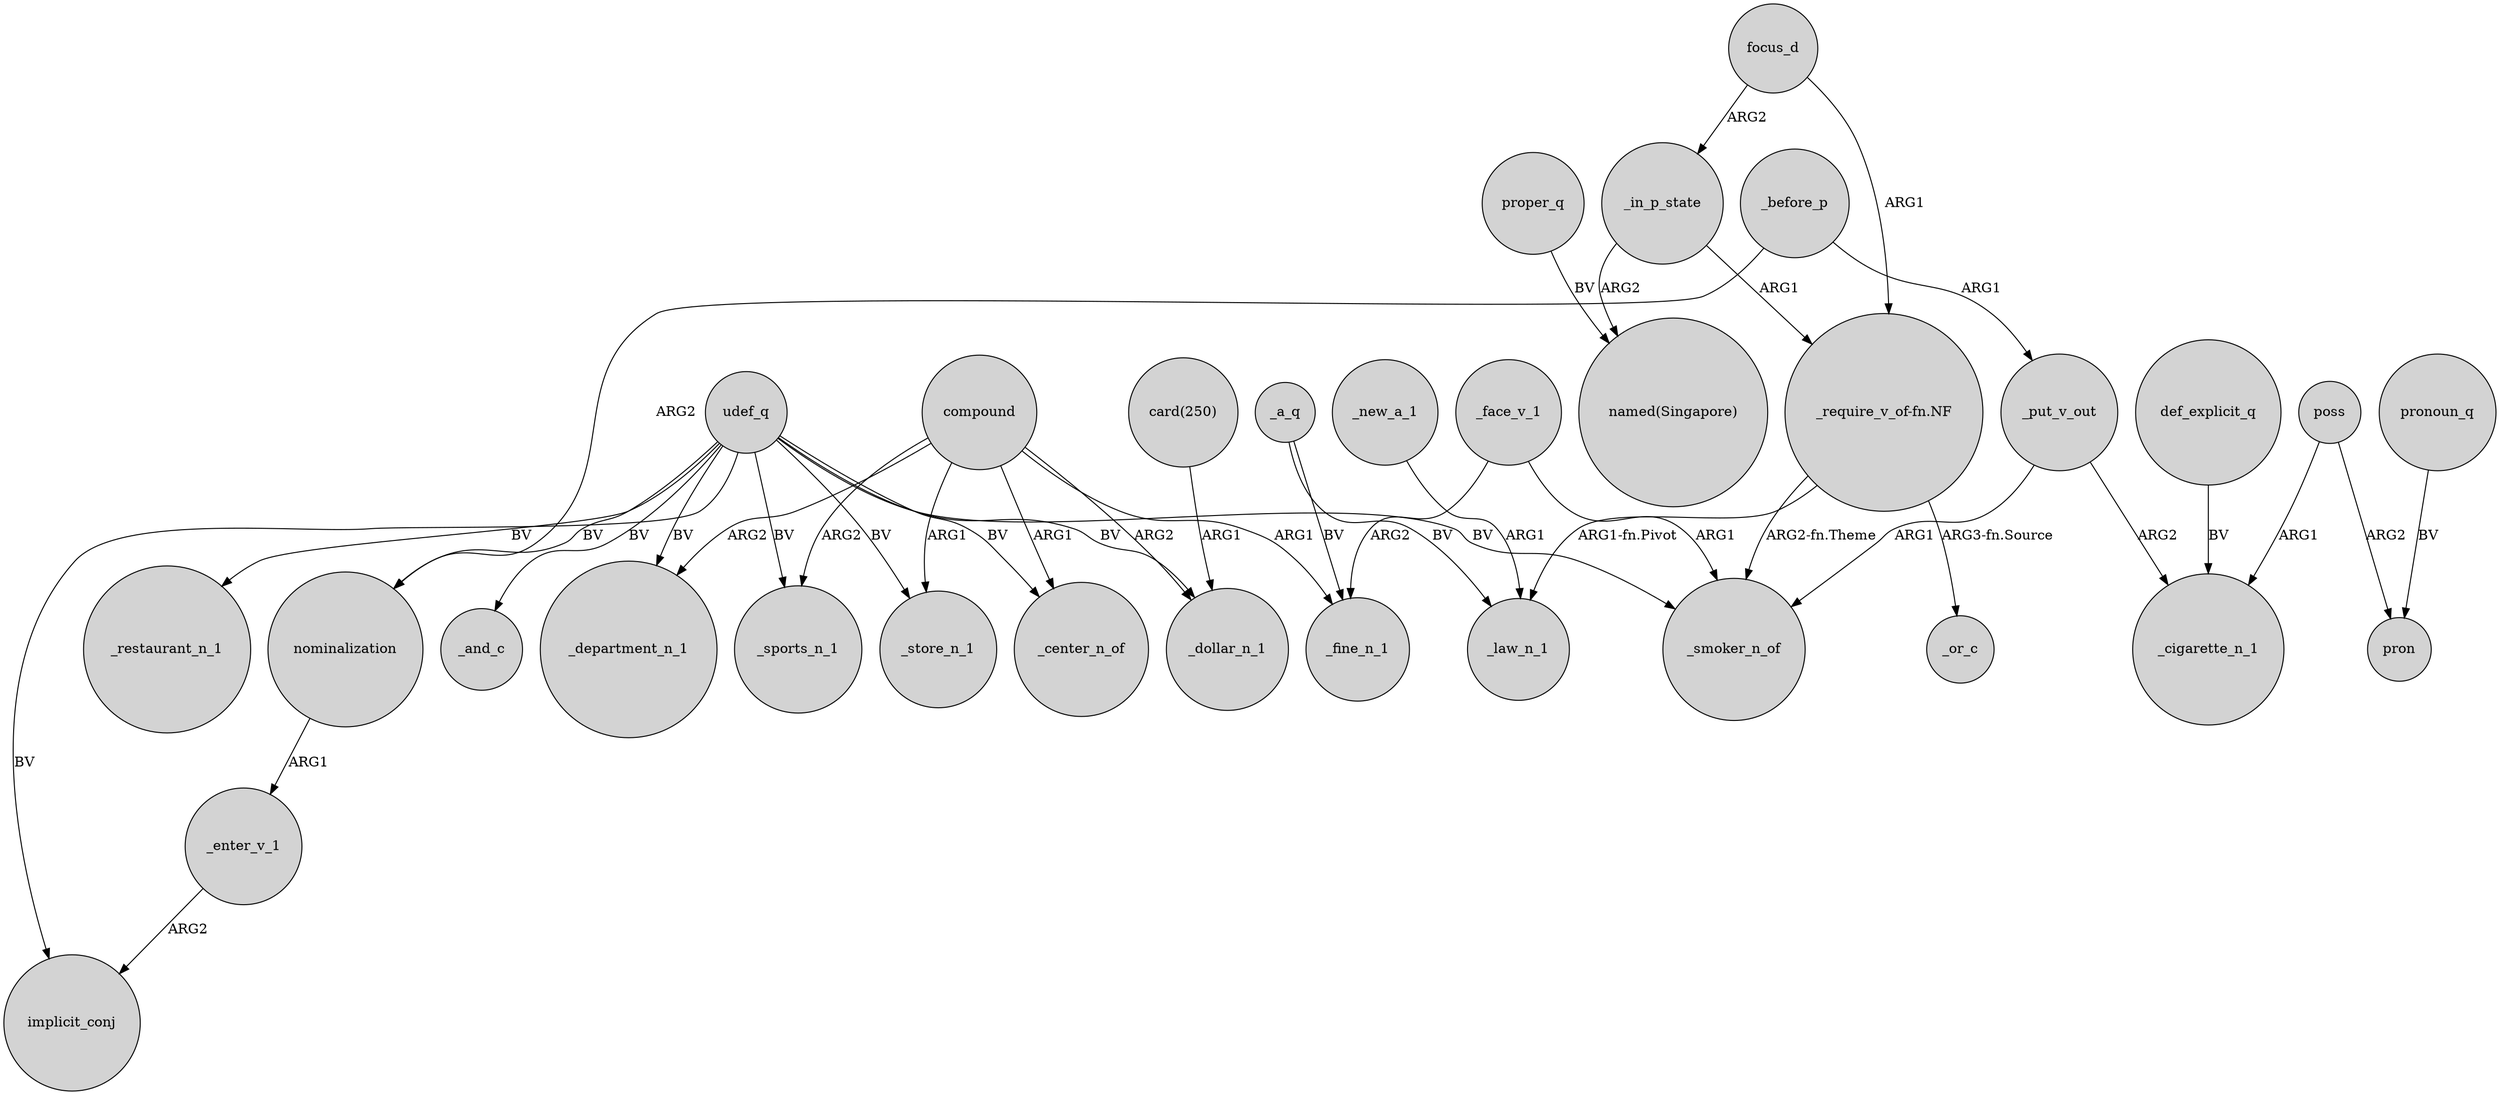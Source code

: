 digraph {
	node [shape=circle style=filled]
	udef_q -> _department_n_1 [label=BV]
	def_explicit_q -> _cigarette_n_1 [label=BV]
	udef_q -> _store_n_1 [label=BV]
	poss -> pron [label=ARG2]
	compound -> _store_n_1 [label=ARG1]
	_face_v_1 -> _fine_n_1 [label=ARG2]
	poss -> _cigarette_n_1 [label=ARG1]
	udef_q -> _smoker_n_of [label=BV]
	_a_q -> _fine_n_1 [label=BV]
	"_require_v_of-fn.NF" -> _smoker_n_of [label="ARG2-fn.Theme"]
	focus_d -> _in_p_state [label=ARG2]
	compound -> _department_n_1 [label=ARG2]
	"card(250)" -> _dollar_n_1 [label=ARG1]
	_before_p -> nominalization [label=ARG2]
	udef_q -> implicit_conj [label=BV]
	_before_p -> _put_v_out [label=ARG1]
	udef_q -> _center_n_of [label=BV]
	focus_d -> "_require_v_of-fn.NF" [label=ARG1]
	_put_v_out -> _smoker_n_of [label=ARG1]
	_put_v_out -> _cigarette_n_1 [label=ARG2]
	pronoun_q -> pron [label=BV]
	_a_q -> _law_n_1 [label=BV]
	proper_q -> "named(Singapore)" [label=BV]
	_face_v_1 -> _smoker_n_of [label=ARG1]
	"_require_v_of-fn.NF" -> _or_c [label="ARG3-fn.Source"]
	compound -> _fine_n_1 [label=ARG1]
	compound -> _center_n_of [label=ARG1]
	_in_p_state -> "_require_v_of-fn.NF" [label=ARG1]
	udef_q -> nominalization [label=BV]
	udef_q -> _restaurant_n_1 [label=BV]
	compound -> _sports_n_1 [label=ARG2]
	nominalization -> _enter_v_1 [label=ARG1]
	_enter_v_1 -> implicit_conj [label=ARG2]
	_new_a_1 -> _law_n_1 [label=ARG1]
	_in_p_state -> "named(Singapore)" [label=ARG2]
	compound -> _dollar_n_1 [label=ARG2]
	udef_q -> _and_c [label=BV]
	udef_q -> _sports_n_1 [label=BV]
	"_require_v_of-fn.NF" -> _law_n_1 [label="ARG1-fn.Pivot"]
	udef_q -> _dollar_n_1 [label=BV]
}
